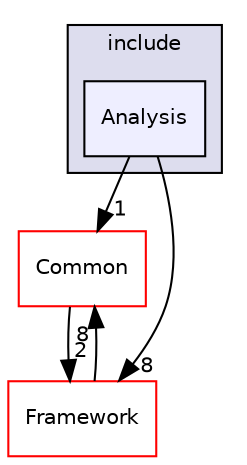 digraph "/home/travis/build/AliceO2Group/AliceO2/Analysis/DataModel/include/Analysis" {
  bgcolor=transparent;
  compound=true
  node [ fontsize="10", fontname="Helvetica"];
  edge [ labelfontsize="10", labelfontname="Helvetica"];
  subgraph clusterdir_7683e4c5aa7478ea0e5a46a41c8497b7 {
    graph [ bgcolor="#ddddee", pencolor="black", label="include" fontname="Helvetica", fontsize="10", URL="dir_7683e4c5aa7478ea0e5a46a41c8497b7.html"]
  dir_5288c54a69662669867ddb130abdbf12 [shape=box, label="Analysis", style="filled", fillcolor="#eeeeff", pencolor="black", URL="dir_5288c54a69662669867ddb130abdbf12.html"];
  }
  dir_4ab6b4cc6a7edbff49100e9123df213f [shape=box label="Common" color="red" URL="dir_4ab6b4cc6a7edbff49100e9123df213f.html"];
  dir_bcbb2cf9a3d3d83e5515c82071a07177 [shape=box label="Framework" color="red" URL="dir_bcbb2cf9a3d3d83e5515c82071a07177.html"];
  dir_4ab6b4cc6a7edbff49100e9123df213f->dir_bcbb2cf9a3d3d83e5515c82071a07177 [headlabel="2", labeldistance=1.5 headhref="dir_000028_000014.html"];
  dir_5288c54a69662669867ddb130abdbf12->dir_4ab6b4cc6a7edbff49100e9123df213f [headlabel="1", labeldistance=1.5 headhref="dir_000011_000028.html"];
  dir_5288c54a69662669867ddb130abdbf12->dir_bcbb2cf9a3d3d83e5515c82071a07177 [headlabel="8", labeldistance=1.5 headhref="dir_000011_000014.html"];
  dir_bcbb2cf9a3d3d83e5515c82071a07177->dir_4ab6b4cc6a7edbff49100e9123df213f [headlabel="8", labeldistance=1.5 headhref="dir_000014_000028.html"];
}
